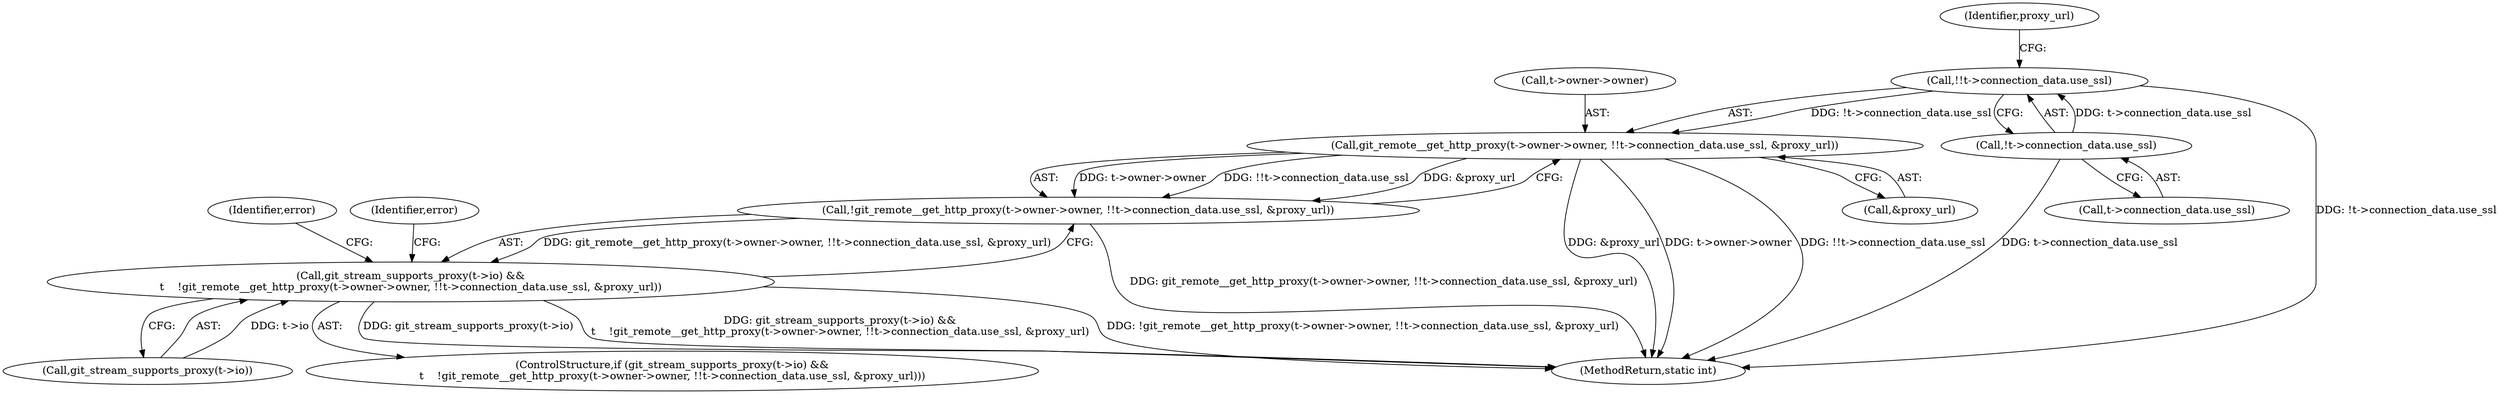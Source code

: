 digraph "0_libgit2_b5c6a1b407b7f8b952bded2789593b68b1876211@API" {
"1000212" [label="(Call,!!t->connection_data.use_ssl)"];
"1000213" [label="(Call,!t->connection_data.use_ssl)"];
"1000206" [label="(Call,git_remote__get_http_proxy(t->owner->owner, !!t->connection_data.use_ssl, &proxy_url))"];
"1000205" [label="(Call,!git_remote__get_http_proxy(t->owner->owner, !!t->connection_data.use_ssl, &proxy_url))"];
"1000200" [label="(Call,git_stream_supports_proxy(t->io) &&\n\t    !git_remote__get_http_proxy(t->owner->owner, !!t->connection_data.use_ssl, &proxy_url))"];
"1000212" [label="(Call,!!t->connection_data.use_ssl)"];
"1000326" [label="(MethodReturn,static int)"];
"1000213" [label="(Call,!t->connection_data.use_ssl)"];
"1000214" [label="(Call,t->connection_data.use_ssl)"];
"1000219" [label="(Call,&proxy_url)"];
"1000205" [label="(Call,!git_remote__get_http_proxy(t->owner->owner, !!t->connection_data.use_ssl, &proxy_url))"];
"1000200" [label="(Call,git_stream_supports_proxy(t->io) &&\n\t    !git_remote__get_http_proxy(t->owner->owner, !!t->connection_data.use_ssl, &proxy_url))"];
"1000201" [label="(Call,git_stream_supports_proxy(t->io))"];
"1000207" [label="(Call,t->owner->owner)"];
"1000220" [label="(Identifier,proxy_url)"];
"1000206" [label="(Call,git_remote__get_http_proxy(t->owner->owner, !!t->connection_data.use_ssl, &proxy_url))"];
"1000238" [label="(Identifier,error)"];
"1000223" [label="(Identifier,error)"];
"1000199" [label="(ControlStructure,if (git_stream_supports_proxy(t->io) &&\n\t    !git_remote__get_http_proxy(t->owner->owner, !!t->connection_data.use_ssl, &proxy_url)))"];
"1000212" -> "1000206"  [label="AST: "];
"1000212" -> "1000213"  [label="CFG: "];
"1000213" -> "1000212"  [label="AST: "];
"1000220" -> "1000212"  [label="CFG: "];
"1000212" -> "1000326"  [label="DDG: !t->connection_data.use_ssl"];
"1000212" -> "1000206"  [label="DDG: !t->connection_data.use_ssl"];
"1000213" -> "1000212"  [label="DDG: t->connection_data.use_ssl"];
"1000213" -> "1000214"  [label="CFG: "];
"1000214" -> "1000213"  [label="AST: "];
"1000213" -> "1000326"  [label="DDG: t->connection_data.use_ssl"];
"1000206" -> "1000205"  [label="AST: "];
"1000206" -> "1000219"  [label="CFG: "];
"1000207" -> "1000206"  [label="AST: "];
"1000219" -> "1000206"  [label="AST: "];
"1000205" -> "1000206"  [label="CFG: "];
"1000206" -> "1000326"  [label="DDG: &proxy_url"];
"1000206" -> "1000326"  [label="DDG: t->owner->owner"];
"1000206" -> "1000326"  [label="DDG: !!t->connection_data.use_ssl"];
"1000206" -> "1000205"  [label="DDG: t->owner->owner"];
"1000206" -> "1000205"  [label="DDG: !!t->connection_data.use_ssl"];
"1000206" -> "1000205"  [label="DDG: &proxy_url"];
"1000205" -> "1000200"  [label="AST: "];
"1000200" -> "1000205"  [label="CFG: "];
"1000205" -> "1000326"  [label="DDG: git_remote__get_http_proxy(t->owner->owner, !!t->connection_data.use_ssl, &proxy_url)"];
"1000205" -> "1000200"  [label="DDG: git_remote__get_http_proxy(t->owner->owner, !!t->connection_data.use_ssl, &proxy_url)"];
"1000200" -> "1000199"  [label="AST: "];
"1000200" -> "1000201"  [label="CFG: "];
"1000201" -> "1000200"  [label="AST: "];
"1000223" -> "1000200"  [label="CFG: "];
"1000238" -> "1000200"  [label="CFG: "];
"1000200" -> "1000326"  [label="DDG: git_stream_supports_proxy(t->io)"];
"1000200" -> "1000326"  [label="DDG: git_stream_supports_proxy(t->io) &&\n\t    !git_remote__get_http_proxy(t->owner->owner, !!t->connection_data.use_ssl, &proxy_url)"];
"1000200" -> "1000326"  [label="DDG: !git_remote__get_http_proxy(t->owner->owner, !!t->connection_data.use_ssl, &proxy_url)"];
"1000201" -> "1000200"  [label="DDG: t->io"];
}
